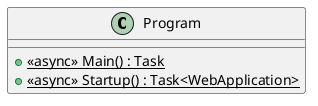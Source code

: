 @startuml
class Program {
    + {static} <<async>> Main() : Task
    + {static} <<async>> Startup() : Task<WebApplication>
}
@enduml
